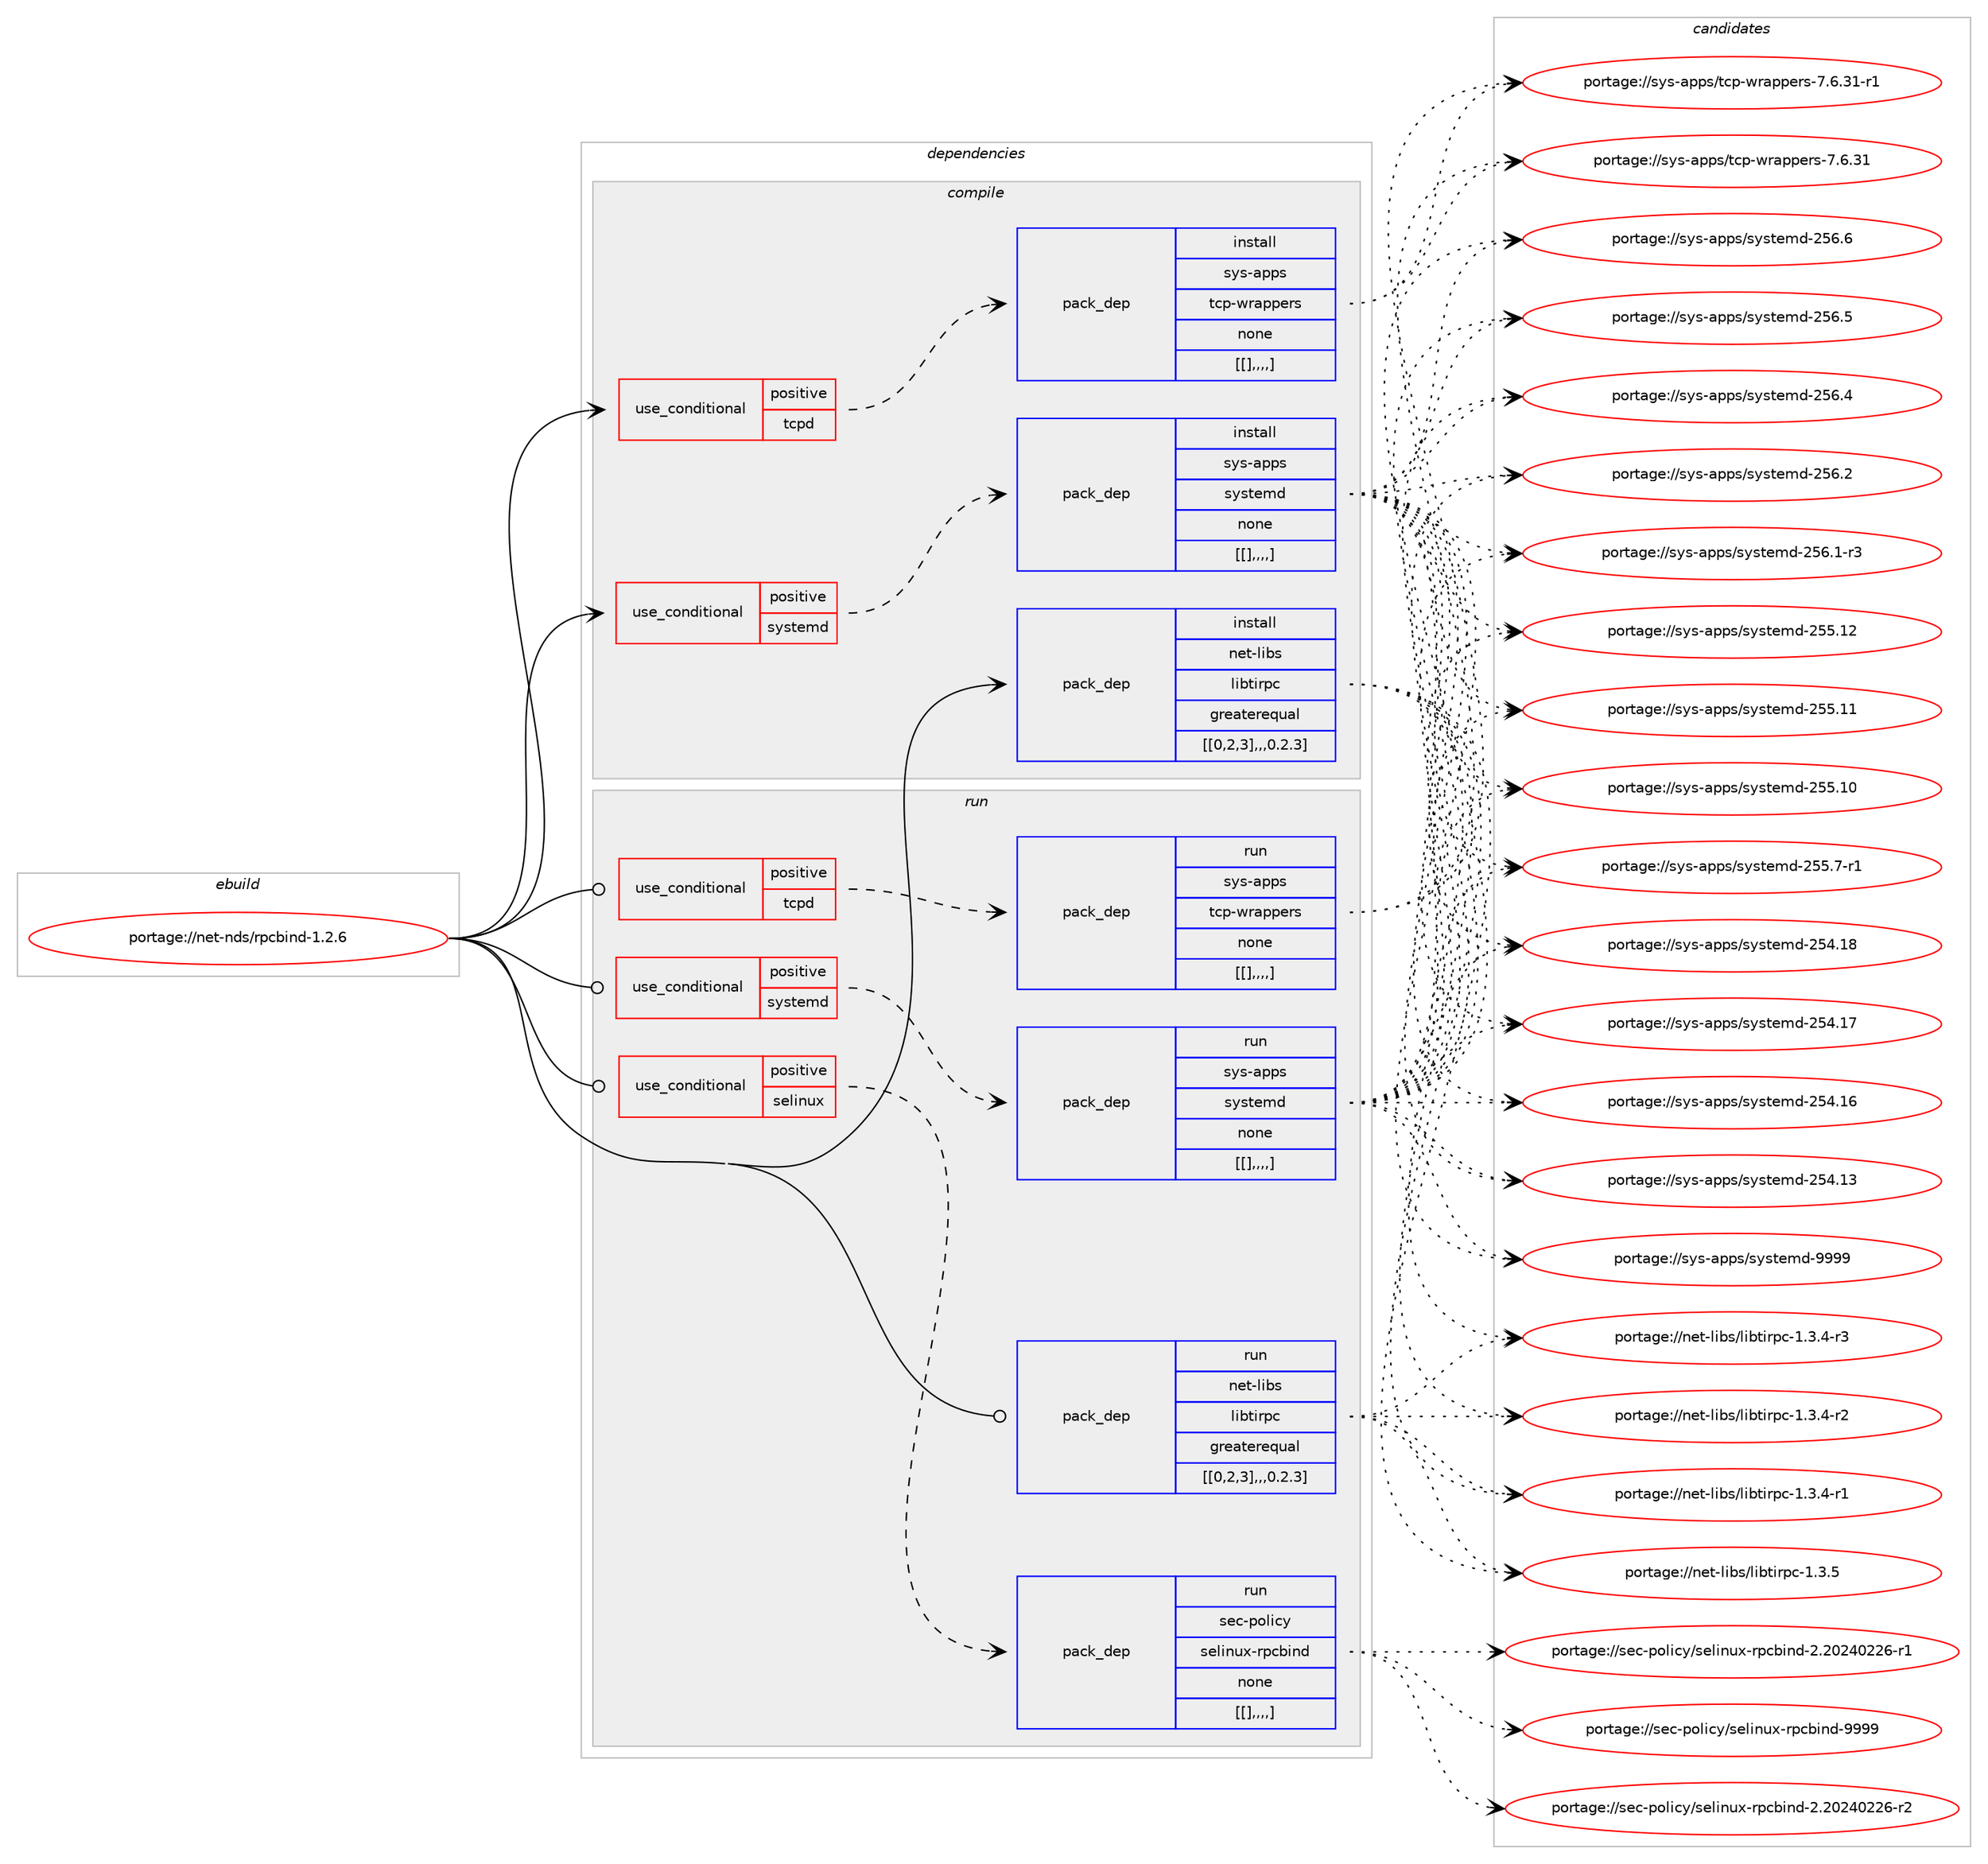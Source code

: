 digraph prolog {

# *************
# Graph options
# *************

newrank=true;
concentrate=true;
compound=true;
graph [rankdir=LR,fontname=Helvetica,fontsize=10,ranksep=1.5];#, ranksep=2.5, nodesep=0.2];
edge  [arrowhead=vee];
node  [fontname=Helvetica,fontsize=10];

# **********
# The ebuild
# **********

subgraph cluster_leftcol {
color=gray;
label=<<i>ebuild</i>>;
id [label="portage://net-nds/rpcbind-1.2.6", color=red, width=4, href="../net-nds/rpcbind-1.2.6.svg"];
}

# ****************
# The dependencies
# ****************

subgraph cluster_midcol {
color=gray;
label=<<i>dependencies</i>>;
subgraph cluster_compile {
fillcolor="#eeeeee";
style=filled;
label=<<i>compile</i>>;
subgraph cond4450 {
dependency11657 [label=<<TABLE BORDER="0" CELLBORDER="1" CELLSPACING="0" CELLPADDING="4"><TR><TD ROWSPAN="3" CELLPADDING="10">use_conditional</TD></TR><TR><TD>positive</TD></TR><TR><TD>systemd</TD></TR></TABLE>>, shape=none, color=red];
subgraph pack7177 {
dependency11658 [label=<<TABLE BORDER="0" CELLBORDER="1" CELLSPACING="0" CELLPADDING="4" WIDTH="220"><TR><TD ROWSPAN="6" CELLPADDING="30">pack_dep</TD></TR><TR><TD WIDTH="110">install</TD></TR><TR><TD>sys-apps</TD></TR><TR><TD>systemd</TD></TR><TR><TD>none</TD></TR><TR><TD>[[],,,,]</TD></TR></TABLE>>, shape=none, color=blue];
}
dependency11657:e -> dependency11658:w [weight=20,style="dashed",arrowhead="vee"];
}
id:e -> dependency11657:w [weight=20,style="solid",arrowhead="vee"];
subgraph cond4451 {
dependency11659 [label=<<TABLE BORDER="0" CELLBORDER="1" CELLSPACING="0" CELLPADDING="4"><TR><TD ROWSPAN="3" CELLPADDING="10">use_conditional</TD></TR><TR><TD>positive</TD></TR><TR><TD>tcpd</TD></TR></TABLE>>, shape=none, color=red];
subgraph pack7178 {
dependency11660 [label=<<TABLE BORDER="0" CELLBORDER="1" CELLSPACING="0" CELLPADDING="4" WIDTH="220"><TR><TD ROWSPAN="6" CELLPADDING="30">pack_dep</TD></TR><TR><TD WIDTH="110">install</TD></TR><TR><TD>sys-apps</TD></TR><TR><TD>tcp-wrappers</TD></TR><TR><TD>none</TD></TR><TR><TD>[[],,,,]</TD></TR></TABLE>>, shape=none, color=blue];
}
dependency11659:e -> dependency11660:w [weight=20,style="dashed",arrowhead="vee"];
}
id:e -> dependency11659:w [weight=20,style="solid",arrowhead="vee"];
subgraph pack7179 {
dependency11661 [label=<<TABLE BORDER="0" CELLBORDER="1" CELLSPACING="0" CELLPADDING="4" WIDTH="220"><TR><TD ROWSPAN="6" CELLPADDING="30">pack_dep</TD></TR><TR><TD WIDTH="110">install</TD></TR><TR><TD>net-libs</TD></TR><TR><TD>libtirpc</TD></TR><TR><TD>greaterequal</TD></TR><TR><TD>[[0,2,3],,,0.2.3]</TD></TR></TABLE>>, shape=none, color=blue];
}
id:e -> dependency11661:w [weight=20,style="solid",arrowhead="vee"];
}
subgraph cluster_compileandrun {
fillcolor="#eeeeee";
style=filled;
label=<<i>compile and run</i>>;
}
subgraph cluster_run {
fillcolor="#eeeeee";
style=filled;
label=<<i>run</i>>;
subgraph cond4452 {
dependency11662 [label=<<TABLE BORDER="0" CELLBORDER="1" CELLSPACING="0" CELLPADDING="4"><TR><TD ROWSPAN="3" CELLPADDING="10">use_conditional</TD></TR><TR><TD>positive</TD></TR><TR><TD>selinux</TD></TR></TABLE>>, shape=none, color=red];
subgraph pack7180 {
dependency11663 [label=<<TABLE BORDER="0" CELLBORDER="1" CELLSPACING="0" CELLPADDING="4" WIDTH="220"><TR><TD ROWSPAN="6" CELLPADDING="30">pack_dep</TD></TR><TR><TD WIDTH="110">run</TD></TR><TR><TD>sec-policy</TD></TR><TR><TD>selinux-rpcbind</TD></TR><TR><TD>none</TD></TR><TR><TD>[[],,,,]</TD></TR></TABLE>>, shape=none, color=blue];
}
dependency11662:e -> dependency11663:w [weight=20,style="dashed",arrowhead="vee"];
}
id:e -> dependency11662:w [weight=20,style="solid",arrowhead="odot"];
subgraph cond4453 {
dependency11664 [label=<<TABLE BORDER="0" CELLBORDER="1" CELLSPACING="0" CELLPADDING="4"><TR><TD ROWSPAN="3" CELLPADDING="10">use_conditional</TD></TR><TR><TD>positive</TD></TR><TR><TD>systemd</TD></TR></TABLE>>, shape=none, color=red];
subgraph pack7181 {
dependency11665 [label=<<TABLE BORDER="0" CELLBORDER="1" CELLSPACING="0" CELLPADDING="4" WIDTH="220"><TR><TD ROWSPAN="6" CELLPADDING="30">pack_dep</TD></TR><TR><TD WIDTH="110">run</TD></TR><TR><TD>sys-apps</TD></TR><TR><TD>systemd</TD></TR><TR><TD>none</TD></TR><TR><TD>[[],,,,]</TD></TR></TABLE>>, shape=none, color=blue];
}
dependency11664:e -> dependency11665:w [weight=20,style="dashed",arrowhead="vee"];
}
id:e -> dependency11664:w [weight=20,style="solid",arrowhead="odot"];
subgraph cond4454 {
dependency11666 [label=<<TABLE BORDER="0" CELLBORDER="1" CELLSPACING="0" CELLPADDING="4"><TR><TD ROWSPAN="3" CELLPADDING="10">use_conditional</TD></TR><TR><TD>positive</TD></TR><TR><TD>tcpd</TD></TR></TABLE>>, shape=none, color=red];
subgraph pack7182 {
dependency11667 [label=<<TABLE BORDER="0" CELLBORDER="1" CELLSPACING="0" CELLPADDING="4" WIDTH="220"><TR><TD ROWSPAN="6" CELLPADDING="30">pack_dep</TD></TR><TR><TD WIDTH="110">run</TD></TR><TR><TD>sys-apps</TD></TR><TR><TD>tcp-wrappers</TD></TR><TR><TD>none</TD></TR><TR><TD>[[],,,,]</TD></TR></TABLE>>, shape=none, color=blue];
}
dependency11666:e -> dependency11667:w [weight=20,style="dashed",arrowhead="vee"];
}
id:e -> dependency11666:w [weight=20,style="solid",arrowhead="odot"];
subgraph pack7183 {
dependency11668 [label=<<TABLE BORDER="0" CELLBORDER="1" CELLSPACING="0" CELLPADDING="4" WIDTH="220"><TR><TD ROWSPAN="6" CELLPADDING="30">pack_dep</TD></TR><TR><TD WIDTH="110">run</TD></TR><TR><TD>net-libs</TD></TR><TR><TD>libtirpc</TD></TR><TR><TD>greaterequal</TD></TR><TR><TD>[[0,2,3],,,0.2.3]</TD></TR></TABLE>>, shape=none, color=blue];
}
id:e -> dependency11668:w [weight=20,style="solid",arrowhead="odot"];
}
}

# **************
# The candidates
# **************

subgraph cluster_choices {
rank=same;
color=gray;
label=<<i>candidates</i>>;

subgraph choice7177 {
color=black;
nodesep=1;
choice1151211154597112112115471151211151161011091004557575757 [label="portage://sys-apps/systemd-9999", color=red, width=4,href="../sys-apps/systemd-9999.svg"];
choice115121115459711211211547115121115116101109100455053544654 [label="portage://sys-apps/systemd-256.6", color=red, width=4,href="../sys-apps/systemd-256.6.svg"];
choice115121115459711211211547115121115116101109100455053544653 [label="portage://sys-apps/systemd-256.5", color=red, width=4,href="../sys-apps/systemd-256.5.svg"];
choice115121115459711211211547115121115116101109100455053544652 [label="portage://sys-apps/systemd-256.4", color=red, width=4,href="../sys-apps/systemd-256.4.svg"];
choice115121115459711211211547115121115116101109100455053544650 [label="portage://sys-apps/systemd-256.2", color=red, width=4,href="../sys-apps/systemd-256.2.svg"];
choice1151211154597112112115471151211151161011091004550535446494511451 [label="portage://sys-apps/systemd-256.1-r3", color=red, width=4,href="../sys-apps/systemd-256.1-r3.svg"];
choice11512111545971121121154711512111511610110910045505353464950 [label="portage://sys-apps/systemd-255.12", color=red, width=4,href="../sys-apps/systemd-255.12.svg"];
choice11512111545971121121154711512111511610110910045505353464949 [label="portage://sys-apps/systemd-255.11", color=red, width=4,href="../sys-apps/systemd-255.11.svg"];
choice11512111545971121121154711512111511610110910045505353464948 [label="portage://sys-apps/systemd-255.10", color=red, width=4,href="../sys-apps/systemd-255.10.svg"];
choice1151211154597112112115471151211151161011091004550535346554511449 [label="portage://sys-apps/systemd-255.7-r1", color=red, width=4,href="../sys-apps/systemd-255.7-r1.svg"];
choice11512111545971121121154711512111511610110910045505352464956 [label="portage://sys-apps/systemd-254.18", color=red, width=4,href="../sys-apps/systemd-254.18.svg"];
choice11512111545971121121154711512111511610110910045505352464955 [label="portage://sys-apps/systemd-254.17", color=red, width=4,href="../sys-apps/systemd-254.17.svg"];
choice11512111545971121121154711512111511610110910045505352464954 [label="portage://sys-apps/systemd-254.16", color=red, width=4,href="../sys-apps/systemd-254.16.svg"];
choice11512111545971121121154711512111511610110910045505352464951 [label="portage://sys-apps/systemd-254.13", color=red, width=4,href="../sys-apps/systemd-254.13.svg"];
dependency11658:e -> choice1151211154597112112115471151211151161011091004557575757:w [style=dotted,weight="100"];
dependency11658:e -> choice115121115459711211211547115121115116101109100455053544654:w [style=dotted,weight="100"];
dependency11658:e -> choice115121115459711211211547115121115116101109100455053544653:w [style=dotted,weight="100"];
dependency11658:e -> choice115121115459711211211547115121115116101109100455053544652:w [style=dotted,weight="100"];
dependency11658:e -> choice115121115459711211211547115121115116101109100455053544650:w [style=dotted,weight="100"];
dependency11658:e -> choice1151211154597112112115471151211151161011091004550535446494511451:w [style=dotted,weight="100"];
dependency11658:e -> choice11512111545971121121154711512111511610110910045505353464950:w [style=dotted,weight="100"];
dependency11658:e -> choice11512111545971121121154711512111511610110910045505353464949:w [style=dotted,weight="100"];
dependency11658:e -> choice11512111545971121121154711512111511610110910045505353464948:w [style=dotted,weight="100"];
dependency11658:e -> choice1151211154597112112115471151211151161011091004550535346554511449:w [style=dotted,weight="100"];
dependency11658:e -> choice11512111545971121121154711512111511610110910045505352464956:w [style=dotted,weight="100"];
dependency11658:e -> choice11512111545971121121154711512111511610110910045505352464955:w [style=dotted,weight="100"];
dependency11658:e -> choice11512111545971121121154711512111511610110910045505352464954:w [style=dotted,weight="100"];
dependency11658:e -> choice11512111545971121121154711512111511610110910045505352464951:w [style=dotted,weight="100"];
}
subgraph choice7178 {
color=black;
nodesep=1;
choice115121115459711211211547116991124511911497112112101114115455546544651494511449 [label="portage://sys-apps/tcp-wrappers-7.6.31-r1", color=red, width=4,href="../sys-apps/tcp-wrappers-7.6.31-r1.svg"];
choice11512111545971121121154711699112451191149711211210111411545554654465149 [label="portage://sys-apps/tcp-wrappers-7.6.31", color=red, width=4,href="../sys-apps/tcp-wrappers-7.6.31.svg"];
dependency11660:e -> choice115121115459711211211547116991124511911497112112101114115455546544651494511449:w [style=dotted,weight="100"];
dependency11660:e -> choice11512111545971121121154711699112451191149711211210111411545554654465149:w [style=dotted,weight="100"];
}
subgraph choice7179 {
color=black;
nodesep=1;
choice1101011164510810598115471081059811610511411299454946514653 [label="portage://net-libs/libtirpc-1.3.5", color=red, width=4,href="../net-libs/libtirpc-1.3.5.svg"];
choice11010111645108105981154710810598116105114112994549465146524511451 [label="portage://net-libs/libtirpc-1.3.4-r3", color=red, width=4,href="../net-libs/libtirpc-1.3.4-r3.svg"];
choice11010111645108105981154710810598116105114112994549465146524511450 [label="portage://net-libs/libtirpc-1.3.4-r2", color=red, width=4,href="../net-libs/libtirpc-1.3.4-r2.svg"];
choice11010111645108105981154710810598116105114112994549465146524511449 [label="portage://net-libs/libtirpc-1.3.4-r1", color=red, width=4,href="../net-libs/libtirpc-1.3.4-r1.svg"];
dependency11661:e -> choice1101011164510810598115471081059811610511411299454946514653:w [style=dotted,weight="100"];
dependency11661:e -> choice11010111645108105981154710810598116105114112994549465146524511451:w [style=dotted,weight="100"];
dependency11661:e -> choice11010111645108105981154710810598116105114112994549465146524511450:w [style=dotted,weight="100"];
dependency11661:e -> choice11010111645108105981154710810598116105114112994549465146524511449:w [style=dotted,weight="100"];
}
subgraph choice7180 {
color=black;
nodesep=1;
choice115101994511211110810599121471151011081051101171204511411299981051101004557575757 [label="portage://sec-policy/selinux-rpcbind-9999", color=red, width=4,href="../sec-policy/selinux-rpcbind-9999.svg"];
choice1151019945112111108105991214711510110810511011712045114112999810511010045504650485052485050544511450 [label="portage://sec-policy/selinux-rpcbind-2.20240226-r2", color=red, width=4,href="../sec-policy/selinux-rpcbind-2.20240226-r2.svg"];
choice1151019945112111108105991214711510110810511011712045114112999810511010045504650485052485050544511449 [label="portage://sec-policy/selinux-rpcbind-2.20240226-r1", color=red, width=4,href="../sec-policy/selinux-rpcbind-2.20240226-r1.svg"];
dependency11663:e -> choice115101994511211110810599121471151011081051101171204511411299981051101004557575757:w [style=dotted,weight="100"];
dependency11663:e -> choice1151019945112111108105991214711510110810511011712045114112999810511010045504650485052485050544511450:w [style=dotted,weight="100"];
dependency11663:e -> choice1151019945112111108105991214711510110810511011712045114112999810511010045504650485052485050544511449:w [style=dotted,weight="100"];
}
subgraph choice7181 {
color=black;
nodesep=1;
choice1151211154597112112115471151211151161011091004557575757 [label="portage://sys-apps/systemd-9999", color=red, width=4,href="../sys-apps/systemd-9999.svg"];
choice115121115459711211211547115121115116101109100455053544654 [label="portage://sys-apps/systemd-256.6", color=red, width=4,href="../sys-apps/systemd-256.6.svg"];
choice115121115459711211211547115121115116101109100455053544653 [label="portage://sys-apps/systemd-256.5", color=red, width=4,href="../sys-apps/systemd-256.5.svg"];
choice115121115459711211211547115121115116101109100455053544652 [label="portage://sys-apps/systemd-256.4", color=red, width=4,href="../sys-apps/systemd-256.4.svg"];
choice115121115459711211211547115121115116101109100455053544650 [label="portage://sys-apps/systemd-256.2", color=red, width=4,href="../sys-apps/systemd-256.2.svg"];
choice1151211154597112112115471151211151161011091004550535446494511451 [label="portage://sys-apps/systemd-256.1-r3", color=red, width=4,href="../sys-apps/systemd-256.1-r3.svg"];
choice11512111545971121121154711512111511610110910045505353464950 [label="portage://sys-apps/systemd-255.12", color=red, width=4,href="../sys-apps/systemd-255.12.svg"];
choice11512111545971121121154711512111511610110910045505353464949 [label="portage://sys-apps/systemd-255.11", color=red, width=4,href="../sys-apps/systemd-255.11.svg"];
choice11512111545971121121154711512111511610110910045505353464948 [label="portage://sys-apps/systemd-255.10", color=red, width=4,href="../sys-apps/systemd-255.10.svg"];
choice1151211154597112112115471151211151161011091004550535346554511449 [label="portage://sys-apps/systemd-255.7-r1", color=red, width=4,href="../sys-apps/systemd-255.7-r1.svg"];
choice11512111545971121121154711512111511610110910045505352464956 [label="portage://sys-apps/systemd-254.18", color=red, width=4,href="../sys-apps/systemd-254.18.svg"];
choice11512111545971121121154711512111511610110910045505352464955 [label="portage://sys-apps/systemd-254.17", color=red, width=4,href="../sys-apps/systemd-254.17.svg"];
choice11512111545971121121154711512111511610110910045505352464954 [label="portage://sys-apps/systemd-254.16", color=red, width=4,href="../sys-apps/systemd-254.16.svg"];
choice11512111545971121121154711512111511610110910045505352464951 [label="portage://sys-apps/systemd-254.13", color=red, width=4,href="../sys-apps/systemd-254.13.svg"];
dependency11665:e -> choice1151211154597112112115471151211151161011091004557575757:w [style=dotted,weight="100"];
dependency11665:e -> choice115121115459711211211547115121115116101109100455053544654:w [style=dotted,weight="100"];
dependency11665:e -> choice115121115459711211211547115121115116101109100455053544653:w [style=dotted,weight="100"];
dependency11665:e -> choice115121115459711211211547115121115116101109100455053544652:w [style=dotted,weight="100"];
dependency11665:e -> choice115121115459711211211547115121115116101109100455053544650:w [style=dotted,weight="100"];
dependency11665:e -> choice1151211154597112112115471151211151161011091004550535446494511451:w [style=dotted,weight="100"];
dependency11665:e -> choice11512111545971121121154711512111511610110910045505353464950:w [style=dotted,weight="100"];
dependency11665:e -> choice11512111545971121121154711512111511610110910045505353464949:w [style=dotted,weight="100"];
dependency11665:e -> choice11512111545971121121154711512111511610110910045505353464948:w [style=dotted,weight="100"];
dependency11665:e -> choice1151211154597112112115471151211151161011091004550535346554511449:w [style=dotted,weight="100"];
dependency11665:e -> choice11512111545971121121154711512111511610110910045505352464956:w [style=dotted,weight="100"];
dependency11665:e -> choice11512111545971121121154711512111511610110910045505352464955:w [style=dotted,weight="100"];
dependency11665:e -> choice11512111545971121121154711512111511610110910045505352464954:w [style=dotted,weight="100"];
dependency11665:e -> choice11512111545971121121154711512111511610110910045505352464951:w [style=dotted,weight="100"];
}
subgraph choice7182 {
color=black;
nodesep=1;
choice115121115459711211211547116991124511911497112112101114115455546544651494511449 [label="portage://sys-apps/tcp-wrappers-7.6.31-r1", color=red, width=4,href="../sys-apps/tcp-wrappers-7.6.31-r1.svg"];
choice11512111545971121121154711699112451191149711211210111411545554654465149 [label="portage://sys-apps/tcp-wrappers-7.6.31", color=red, width=4,href="../sys-apps/tcp-wrappers-7.6.31.svg"];
dependency11667:e -> choice115121115459711211211547116991124511911497112112101114115455546544651494511449:w [style=dotted,weight="100"];
dependency11667:e -> choice11512111545971121121154711699112451191149711211210111411545554654465149:w [style=dotted,weight="100"];
}
subgraph choice7183 {
color=black;
nodesep=1;
choice1101011164510810598115471081059811610511411299454946514653 [label="portage://net-libs/libtirpc-1.3.5", color=red, width=4,href="../net-libs/libtirpc-1.3.5.svg"];
choice11010111645108105981154710810598116105114112994549465146524511451 [label="portage://net-libs/libtirpc-1.3.4-r3", color=red, width=4,href="../net-libs/libtirpc-1.3.4-r3.svg"];
choice11010111645108105981154710810598116105114112994549465146524511450 [label="portage://net-libs/libtirpc-1.3.4-r2", color=red, width=4,href="../net-libs/libtirpc-1.3.4-r2.svg"];
choice11010111645108105981154710810598116105114112994549465146524511449 [label="portage://net-libs/libtirpc-1.3.4-r1", color=red, width=4,href="../net-libs/libtirpc-1.3.4-r1.svg"];
dependency11668:e -> choice1101011164510810598115471081059811610511411299454946514653:w [style=dotted,weight="100"];
dependency11668:e -> choice11010111645108105981154710810598116105114112994549465146524511451:w [style=dotted,weight="100"];
dependency11668:e -> choice11010111645108105981154710810598116105114112994549465146524511450:w [style=dotted,weight="100"];
dependency11668:e -> choice11010111645108105981154710810598116105114112994549465146524511449:w [style=dotted,weight="100"];
}
}

}
